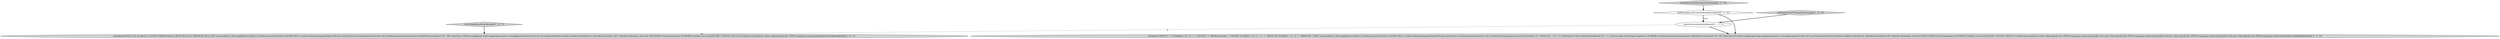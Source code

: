 digraph {
2 [style = filled, label = "testExpressionFilteringAndGrouping['1', '0', '0']", fillcolor = lightgray, shape = diamond image = "AAA0AAABBB1BBB"];
4 [style = filled, label = "NullHandling.sqlCompatible()@@@3@@@['0', '1', '0']", fillcolor = white, shape = diamond image = "AAA1AAABBB2BBB"];
0 [style = filled, label = "cannotVectorize()@@@4@@@['1', '1', '0']", fillcolor = white, shape = ellipse image = "AAA0AAABBB1BBB"];
5 [style = filled, label = "testQuery(\"SELECT cnt AS theCnt, COUNT(*) FROM druid.foo GROUP BY theCnt ORDER BY theCnt ASC\",ImmutableList.of(GroupByQuery.builder().setDataSource(CalciteTests.DATASOURCE1).setInterval(querySegmentSpec(Filtration.eternity())).setGranularity(Granularities.ALL).setDimensions(dimensions(new DefaultDimensionSpec(\"cnt\",\"d0\",ValueType.LONG))).setAggregatorSpecs(aggregators(new CountAggregatorFactory(\"a0\"))).setLimitSpec(DefaultLimitSpec.builder().orderBy(new OrderByColumnSpec(\"d0\",OrderByColumnSpec.Direction.ASCENDING,StringComparators.NUMERIC)).build()).setContext(QUERY_CONTEXT_DEFAULT).build()),ImmutableList.of(new Object((((edu.fdu.CPPDG.tinypdg.pe.ExpressionInfo@a7e52c))@@@3@@@['0', '0', '1']", fillcolor = lightgray, shape = ellipse image = "AAA0AAABBB3BBB"];
1 [style = filled, label = "testQuery(\"SELECT\" + \" FLOOR(m1 / 2) * 2,\" + \" COUNT(*)\" + \"FROM druid.foo\" + \"WHERE FLOOR(m1 / 2) * 2 > -1\" + \"GROUP BY FLOOR(m1 / 2) * 2\" + \"ORDER BY 1 DESC\",ImmutableList.of(GroupByQuery.builder().setDataSource(CalciteTests.DATASOURCE1).setInterval(querySegmentSpec(Filtration.eternity())).setGranularity(Granularities.ALL).setVirtualColumns(expressionVirtualColumn(\"v0\",\"(floor((\"m1\" / 2)) * 2)\",ValueType.FLOAT)).setDimFilter(bound(\"v0\",\"-1\",null,true,false,null,StringComparators.NUMERIC)).setDimensions(dimensions(new DefaultDimensionSpec(\"v0\",\"d0\",ValueType.FLOAT))).setAggregatorSpecs(aggregators(new CountAggregatorFactory(\"a0\"))).setLimitSpec(DefaultLimitSpec.builder().orderBy(new OrderByColumnSpec(\"d0\",OrderByColumnSpec.Direction.DESCENDING,StringComparators.NUMERIC)).build()).setContext(QUERY_CONTEXT_DEFAULT).build()),ImmutableList.of(new Object((((edu.fdu.CPPDG.tinypdg.pe.ExpressionInfo@a7e4ca,new Object((((edu.fdu.CPPDG.tinypdg.pe.ExpressionInfo@a7e4cf,new Object((((edu.fdu.CPPDG.tinypdg.pe.ExpressionInfo@a7e4d4,new Object((((edu.fdu.CPPDG.tinypdg.pe.ExpressionInfo@a7e4d9))@@@6@@@['1', '1', '0']", fillcolor = lightgray, shape = ellipse image = "AAA0AAABBB1BBB"];
6 [style = filled, label = "testGroupByAndOrderByAlias['0', '0', '1']", fillcolor = lightgray, shape = diamond image = "AAA0AAABBB3BBB"];
3 [style = filled, label = "testExpressionFilteringAndGrouping['0', '1', '0']", fillcolor = lightgray, shape = diamond image = "AAA0AAABBB2BBB"];
2->0 [style = bold, label=""];
4->0 [style = dotted, label="true"];
6->5 [style = bold, label=""];
3->4 [style = bold, label=""];
0->1 [style = bold, label=""];
0->5 [style = dashed, label="0"];
4->0 [style = bold, label=""];
4->1 [style = bold, label=""];
}

